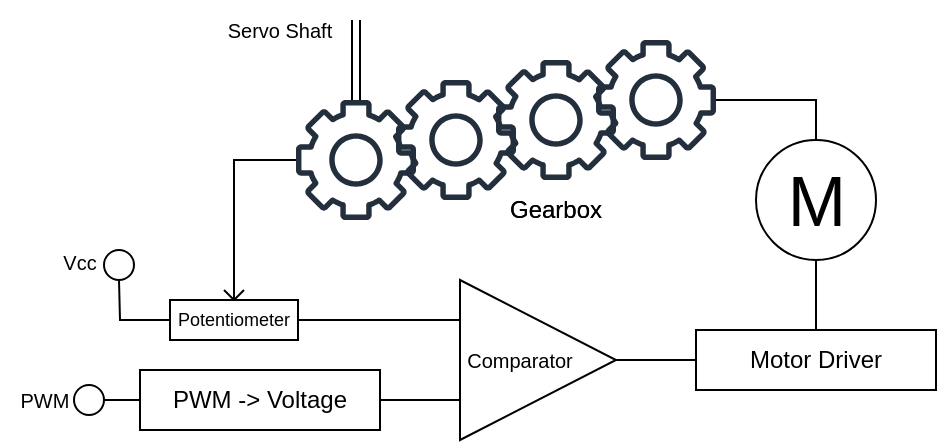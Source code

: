 <mxfile version="22.1.11" type="device">
  <diagram name="Stránka-1" id="U8LYYHQHktxeDwBK1VpR">
    <mxGraphModel dx="1170" dy="314" grid="1" gridSize="10" guides="1" tooltips="1" connect="1" arrows="1" fold="1" page="1" pageScale="1" pageWidth="600" pageHeight="300" math="0" shadow="0">
      <root>
        <mxCell id="0" />
        <mxCell id="1" parent="0" />
        <mxCell id="b8iVG302Hwo4R47s6taO-1" value="PWM -&amp;gt; Voltage" style="rounded=0;whiteSpace=wrap;html=1;" vertex="1" parent="1">
          <mxGeometry x="-464" y="225" width="120" height="30" as="geometry" />
        </mxCell>
        <mxCell id="b8iVG302Hwo4R47s6taO-2" value="Motor Driver" style="rounded=0;whiteSpace=wrap;html=1;" vertex="1" parent="1">
          <mxGeometry x="-186" y="205" width="120" height="30" as="geometry" />
        </mxCell>
        <mxCell id="b8iVG302Hwo4R47s6taO-3" value="" style="sketch=0;outlineConnect=0;fontColor=#232F3E;gradientColor=none;fillColor=#232F3D;strokeColor=none;dashed=0;verticalLabelPosition=bottom;verticalAlign=top;align=center;html=1;fontSize=12;fontStyle=0;aspect=fixed;pointerEvents=1;shape=mxgraph.aws4.gear;" vertex="1" parent="1">
          <mxGeometry x="-386" y="90" width="60" height="60" as="geometry" />
        </mxCell>
        <mxCell id="b8iVG302Hwo4R47s6taO-4" value="" style="pointerEvents=1;verticalLabelPosition=bottom;shadow=0;dashed=0;align=center;html=1;verticalAlign=top;shape=mxgraph.electrical.resistors.potentiometer_1;rotation=-180;" vertex="1" parent="1">
          <mxGeometry x="-467" y="170" width="100" height="40" as="geometry" />
        </mxCell>
        <mxCell id="b8iVG302Hwo4R47s6taO-5" value="" style="endArrow=none;html=1;rounded=0;entryX=1;entryY=0.5;entryDx=0;entryDy=0;exitX=0;exitY=0.75;exitDx=0;exitDy=0;" edge="1" parent="1" source="b8iVG302Hwo4R47s6taO-26" target="b8iVG302Hwo4R47s6taO-1">
          <mxGeometry width="50" height="50" relative="1" as="geometry">
            <mxPoint x="-314" y="245" as="sourcePoint" />
            <mxPoint x="-276" y="70" as="targetPoint" />
            <Array as="points">
              <mxPoint x="-334" y="240" />
            </Array>
          </mxGeometry>
        </mxCell>
        <mxCell id="b8iVG302Hwo4R47s6taO-6" value="" style="endArrow=none;html=1;rounded=0;entryX=0;entryY=0.25;entryDx=0;entryDy=0;exitX=0;exitY=0.25;exitDx=0;exitDy=0;exitPerimeter=0;" edge="1" parent="1" source="b8iVG302Hwo4R47s6taO-4" target="b8iVG302Hwo4R47s6taO-26">
          <mxGeometry width="50" height="50" relative="1" as="geometry">
            <mxPoint x="-357" y="100" as="sourcePoint" />
            <mxPoint x="-315" y="170" as="targetPoint" />
            <Array as="points">
              <mxPoint x="-344" y="200" />
            </Array>
          </mxGeometry>
        </mxCell>
        <mxCell id="b8iVG302Hwo4R47s6taO-7" value="" style="endArrow=none;html=1;rounded=0;entryX=0;entryY=0.5;entryDx=0;entryDy=0;exitX=1;exitY=0.5;exitDx=0;exitDy=0;" edge="1" parent="1" source="b8iVG302Hwo4R47s6taO-26" target="b8iVG302Hwo4R47s6taO-2">
          <mxGeometry width="50" height="50" relative="1" as="geometry">
            <mxPoint x="-217.0" y="220" as="sourcePoint" />
            <mxPoint x="-306" y="100" as="targetPoint" />
          </mxGeometry>
        </mxCell>
        <mxCell id="b8iVG302Hwo4R47s6taO-8" value="" style="endArrow=none;html=1;rounded=0;entryX=0.5;entryY=0;entryDx=0;entryDy=0;exitX=0.5;exitY=1;exitDx=0;exitDy=0;" edge="1" parent="1" source="b8iVG302Hwo4R47s6taO-9" target="b8iVG302Hwo4R47s6taO-2">
          <mxGeometry width="50" height="50" relative="1" as="geometry">
            <mxPoint x="-126" y="140" as="sourcePoint" />
            <mxPoint x="-226" y="110" as="targetPoint" />
          </mxGeometry>
        </mxCell>
        <mxCell id="b8iVG302Hwo4R47s6taO-9" value="M" style="verticalLabelPosition=middle;shadow=0;dashed=0;align=center;html=1;verticalAlign=middle;strokeWidth=1;shape=ellipse;aspect=fixed;fontSize=35;" vertex="1" parent="1">
          <mxGeometry x="-156" y="110" width="60" height="60" as="geometry" />
        </mxCell>
        <mxCell id="b8iVG302Hwo4R47s6taO-10" value="" style="sketch=0;outlineConnect=0;fontColor=#232F3E;gradientColor=none;fillColor=#232F3D;strokeColor=none;dashed=0;verticalLabelPosition=bottom;verticalAlign=top;align=center;html=1;fontSize=12;fontStyle=0;aspect=fixed;pointerEvents=1;shape=mxgraph.aws4.gear;" vertex="1" parent="1">
          <mxGeometry x="-336" y="80" width="60" height="60" as="geometry" />
        </mxCell>
        <mxCell id="b8iVG302Hwo4R47s6taO-11" value="" style="sketch=0;outlineConnect=0;fontColor=#232F3E;gradientColor=none;fillColor=#232F3D;strokeColor=none;dashed=0;verticalLabelPosition=bottom;verticalAlign=top;align=center;html=1;fontSize=12;fontStyle=0;aspect=fixed;pointerEvents=1;shape=mxgraph.aws4.gear;" vertex="1" parent="1">
          <mxGeometry x="-286" y="70" width="60" height="60" as="geometry" />
        </mxCell>
        <mxCell id="b8iVG302Hwo4R47s6taO-12" value="" style="sketch=0;outlineConnect=0;fontColor=#232F3E;gradientColor=none;fillColor=#232F3D;strokeColor=none;dashed=0;verticalLabelPosition=bottom;verticalAlign=top;align=center;html=1;fontSize=12;fontStyle=0;aspect=fixed;pointerEvents=1;shape=mxgraph.aws4.gear;" vertex="1" parent="1">
          <mxGeometry x="-236" y="60" width="60" height="60" as="geometry" />
        </mxCell>
        <mxCell id="b8iVG302Hwo4R47s6taO-13" value="" style="endArrow=none;html=1;rounded=0;" edge="1" parent="1" source="b8iVG302Hwo4R47s6taO-12">
          <mxGeometry width="50" height="50" relative="1" as="geometry">
            <mxPoint x="-116" y="80" as="sourcePoint" />
            <mxPoint x="-126" y="110" as="targetPoint" />
            <Array as="points">
              <mxPoint x="-126" y="90" />
            </Array>
          </mxGeometry>
        </mxCell>
        <mxCell id="b8iVG302Hwo4R47s6taO-14" value="" style="endArrow=none;html=1;rounded=0;exitX=0.5;exitY=1;exitDx=0;exitDy=0;exitPerimeter=0;" edge="1" parent="1" source="b8iVG302Hwo4R47s6taO-4" target="b8iVG302Hwo4R47s6taO-3">
          <mxGeometry width="50" height="50" relative="1" as="geometry">
            <mxPoint x="-417" y="200.0" as="sourcePoint" />
            <mxPoint x="-397" y="90.0" as="targetPoint" />
            <Array as="points">
              <mxPoint x="-417" y="120" />
            </Array>
          </mxGeometry>
        </mxCell>
        <mxCell id="b8iVG302Hwo4R47s6taO-15" value="" style="verticalLabelPosition=bottom;shadow=0;dashed=0;align=center;html=1;verticalAlign=top;strokeWidth=1;shape=ellipse;perimeter=ellipsePerimeter;" vertex="1" parent="1">
          <mxGeometry x="-482" y="165" width="15" height="15" as="geometry" />
        </mxCell>
        <mxCell id="b8iVG302Hwo4R47s6taO-16" value="" style="endArrow=none;html=1;rounded=0;entryX=1;entryY=0.25;entryDx=0;entryDy=0;entryPerimeter=0;exitX=0.5;exitY=1;exitDx=0;exitDy=0;endSize=5;startSize=5;" edge="1" parent="1" source="b8iVG302Hwo4R47s6taO-15" target="b8iVG302Hwo4R47s6taO-4">
          <mxGeometry width="50" height="50" relative="1" as="geometry">
            <mxPoint x="-617" y="190" as="sourcePoint" />
            <mxPoint x="-567" y="140" as="targetPoint" />
            <Array as="points">
              <mxPoint x="-474" y="200" />
            </Array>
          </mxGeometry>
        </mxCell>
        <mxCell id="b8iVG302Hwo4R47s6taO-17" value="Vcc" style="text;html=1;strokeColor=none;fillColor=none;align=center;verticalAlign=middle;whiteSpace=wrap;rounded=0;fontSize=10;" vertex="1" parent="1">
          <mxGeometry x="-514" y="165" width="40" height="12.5" as="geometry" />
        </mxCell>
        <mxCell id="b8iVG302Hwo4R47s6taO-18" value="" style="endArrow=none;html=1;rounded=0;entryX=0;entryY=0.5;entryDx=0;entryDy=0;exitX=1;exitY=0.5;exitDx=0;exitDy=0;" edge="1" parent="1" source="b8iVG302Hwo4R47s6taO-19" target="b8iVG302Hwo4R47s6taO-1">
          <mxGeometry width="50" height="50" relative="1" as="geometry">
            <mxPoint x="-556" y="250" as="sourcePoint" />
            <mxPoint x="-566" y="230" as="targetPoint" />
          </mxGeometry>
        </mxCell>
        <mxCell id="b8iVG302Hwo4R47s6taO-19" value="" style="verticalLabelPosition=bottom;shadow=0;dashed=0;align=center;html=1;verticalAlign=top;strokeWidth=1;shape=ellipse;perimeter=ellipsePerimeter;" vertex="1" parent="1">
          <mxGeometry x="-497" y="232.5" width="15" height="15" as="geometry" />
        </mxCell>
        <mxCell id="b8iVG302Hwo4R47s6taO-20" value="PWM" style="text;html=1;strokeColor=none;fillColor=none;align=center;verticalAlign=middle;whiteSpace=wrap;rounded=0;fontSize=10;" vertex="1" parent="1">
          <mxGeometry x="-534" y="233.75" width="45" height="12.5" as="geometry" />
        </mxCell>
        <mxCell id="b8iVG302Hwo4R47s6taO-21" value="&lt;font style=&quot;font-size: 10px;&quot;&gt;Servo Shaft&lt;/font&gt;" style="text;html=1;strokeColor=none;fillColor=none;align=center;verticalAlign=middle;whiteSpace=wrap;rounded=0;" vertex="1" parent="1">
          <mxGeometry x="-424" y="40" width="60" height="30" as="geometry" />
        </mxCell>
        <mxCell id="b8iVG302Hwo4R47s6taO-22" value="" style="shape=link;html=1;rounded=0;" edge="1" parent="1" target="b8iVG302Hwo4R47s6taO-3">
          <mxGeometry width="100" relative="1" as="geometry">
            <mxPoint x="-356" y="50" as="sourcePoint" />
            <mxPoint x="-356" y="60" as="targetPoint" />
          </mxGeometry>
        </mxCell>
        <mxCell id="b8iVG302Hwo4R47s6taO-23" value="Gearbox" style="text;html=1;strokeColor=none;fillColor=none;align=center;verticalAlign=middle;whiteSpace=wrap;rounded=0;" vertex="1" parent="1">
          <mxGeometry x="-286" y="130" width="60" height="30" as="geometry" />
        </mxCell>
        <mxCell id="b8iVG302Hwo4R47s6taO-24" value="Gearbox" style="text;html=1;strokeColor=none;fillColor=none;align=center;verticalAlign=middle;whiteSpace=wrap;rounded=0;" vertex="1" parent="1">
          <mxGeometry x="-286" y="130" width="60" height="30" as="geometry" />
        </mxCell>
        <mxCell id="b8iVG302Hwo4R47s6taO-25" value="Potentiometer" style="text;html=1;strokeColor=none;fillColor=none;align=center;verticalAlign=middle;whiteSpace=wrap;rounded=0;fontSize=9;" vertex="1" parent="1">
          <mxGeometry x="-449" y="190" width="64" height="20" as="geometry" />
        </mxCell>
        <mxCell id="b8iVG302Hwo4R47s6taO-26" value="" style="triangle;whiteSpace=wrap;html=1;" vertex="1" parent="1">
          <mxGeometry x="-304" y="180" width="78" height="80" as="geometry" />
        </mxCell>
        <mxCell id="b8iVG302Hwo4R47s6taO-27" value="Comparator" style="text;html=1;strokeColor=none;fillColor=none;align=center;verticalAlign=middle;whiteSpace=wrap;rounded=0;fontSize=10;" vertex="1" parent="1">
          <mxGeometry x="-304" y="205" width="60" height="30" as="geometry" />
        </mxCell>
      </root>
    </mxGraphModel>
  </diagram>
</mxfile>
